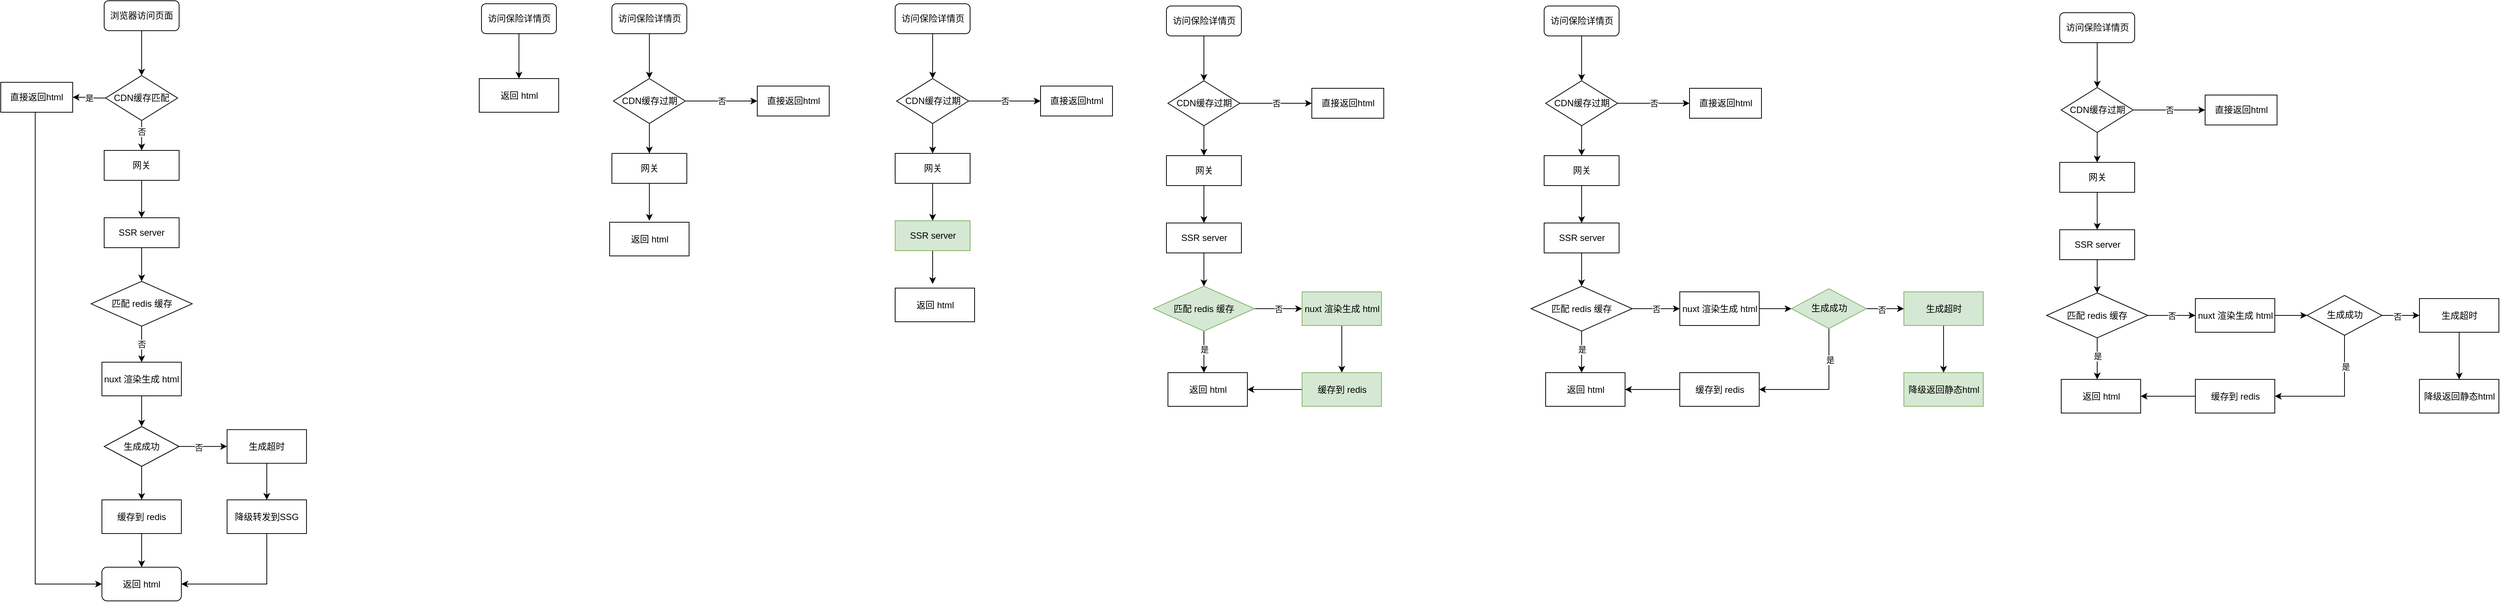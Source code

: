 <mxfile version="24.5.4" type="github">
  <diagram id="qEG29GzppgMQ6EskAuyx" name="Page-1">
    <mxGraphModel dx="1593" dy="873" grid="0" gridSize="10" guides="1" tooltips="1" connect="1" arrows="1" fold="1" page="1" pageScale="1" pageWidth="827" pageHeight="1169" math="0" shadow="0">
      <root>
        <mxCell id="0" />
        <mxCell id="1" parent="0" />
        <mxCell id="Ctoy03uefZ5JHMt1Kjl_-14" value="" style="edgeStyle=orthogonalEdgeStyle;rounded=0;orthogonalLoop=1;jettySize=auto;html=1;" parent="1" source="Ctoy03uefZ5JHMt1Kjl_-1" target="Ctoy03uefZ5JHMt1Kjl_-13" edge="1">
          <mxGeometry relative="1" as="geometry" />
        </mxCell>
        <mxCell id="Ctoy03uefZ5JHMt1Kjl_-1" value="浏览器访问页面" style="rounded=1;whiteSpace=wrap;html=1;" parent="1" vertex="1">
          <mxGeometry x="374" y="206" width="100" height="40" as="geometry" />
        </mxCell>
        <mxCell id="Ctoy03uefZ5JHMt1Kjl_-16" value="是" style="edgeStyle=orthogonalEdgeStyle;rounded=0;orthogonalLoop=1;jettySize=auto;html=1;" parent="1" source="Ctoy03uefZ5JHMt1Kjl_-13" target="Ctoy03uefZ5JHMt1Kjl_-15" edge="1">
          <mxGeometry relative="1" as="geometry" />
        </mxCell>
        <mxCell id="Ctoy03uefZ5JHMt1Kjl_-18" value="" style="edgeStyle=orthogonalEdgeStyle;rounded=0;orthogonalLoop=1;jettySize=auto;html=1;" parent="1" source="Ctoy03uefZ5JHMt1Kjl_-13" target="Ctoy03uefZ5JHMt1Kjl_-17" edge="1">
          <mxGeometry relative="1" as="geometry" />
        </mxCell>
        <mxCell id="LKz3n2t8UfdspSEWUIcE-3" value="否" style="edgeLabel;html=1;align=center;verticalAlign=middle;resizable=0;points=[];" vertex="1" connectable="0" parent="Ctoy03uefZ5JHMt1Kjl_-18">
          <mxGeometry x="-0.274" relative="1" as="geometry">
            <mxPoint as="offset" />
          </mxGeometry>
        </mxCell>
        <mxCell id="Ctoy03uefZ5JHMt1Kjl_-13" value="CDN缓存匹配" style="rhombus;whiteSpace=wrap;html=1;rounded=0;" parent="1" vertex="1">
          <mxGeometry x="376" y="306" width="96" height="60" as="geometry" />
        </mxCell>
        <mxCell id="LKz3n2t8UfdspSEWUIcE-4" style="edgeStyle=orthogonalEdgeStyle;rounded=0;orthogonalLoop=1;jettySize=auto;html=1;entryX=0;entryY=0.5;entryDx=0;entryDy=0;exitX=0.5;exitY=1;exitDx=0;exitDy=0;" edge="1" parent="1" source="Ctoy03uefZ5JHMt1Kjl_-15" target="Ctoy03uefZ5JHMt1Kjl_-40">
          <mxGeometry relative="1" as="geometry">
            <Array as="points">
              <mxPoint x="282" y="355" />
              <mxPoint x="282" y="985" />
            </Array>
          </mxGeometry>
        </mxCell>
        <mxCell id="Ctoy03uefZ5JHMt1Kjl_-15" value="直接返回html" style="whiteSpace=wrap;html=1;rounded=0;" parent="1" vertex="1">
          <mxGeometry x="236" y="315" width="96" height="40" as="geometry" />
        </mxCell>
        <mxCell id="Ctoy03uefZ5JHMt1Kjl_-22" value="" style="edgeStyle=orthogonalEdgeStyle;rounded=0;orthogonalLoop=1;jettySize=auto;html=1;" parent="1" source="Ctoy03uefZ5JHMt1Kjl_-17" target="Ctoy03uefZ5JHMt1Kjl_-21" edge="1">
          <mxGeometry relative="1" as="geometry" />
        </mxCell>
        <mxCell id="Ctoy03uefZ5JHMt1Kjl_-17" value="网关" style="whiteSpace=wrap;html=1;rounded=0;" parent="1" vertex="1">
          <mxGeometry x="374" y="406" width="100" height="40" as="geometry" />
        </mxCell>
        <mxCell id="Ctoy03uefZ5JHMt1Kjl_-24" value="" style="edgeStyle=orthogonalEdgeStyle;rounded=0;orthogonalLoop=1;jettySize=auto;html=1;" parent="1" source="Ctoy03uefZ5JHMt1Kjl_-21" target="Ctoy03uefZ5JHMt1Kjl_-23" edge="1">
          <mxGeometry relative="1" as="geometry" />
        </mxCell>
        <mxCell id="Ctoy03uefZ5JHMt1Kjl_-21" value="SSR server" style="whiteSpace=wrap;html=1;rounded=0;" parent="1" vertex="1">
          <mxGeometry x="374" y="496" width="100" height="40" as="geometry" />
        </mxCell>
        <mxCell id="Ctoy03uefZ5JHMt1Kjl_-26" value="否" style="edgeStyle=orthogonalEdgeStyle;rounded=0;orthogonalLoop=1;jettySize=auto;html=1;" parent="1" source="Ctoy03uefZ5JHMt1Kjl_-23" target="Ctoy03uefZ5JHMt1Kjl_-25" edge="1">
          <mxGeometry relative="1" as="geometry" />
        </mxCell>
        <mxCell id="Ctoy03uefZ5JHMt1Kjl_-23" value="匹配 redis 缓存" style="rhombus;whiteSpace=wrap;html=1;rounded=0;" parent="1" vertex="1">
          <mxGeometry x="356.5" y="581" width="135" height="60" as="geometry" />
        </mxCell>
        <mxCell id="Ctoy03uefZ5JHMt1Kjl_-36" value="" style="edgeStyle=orthogonalEdgeStyle;rounded=0;orthogonalLoop=1;jettySize=auto;html=1;" parent="1" source="Ctoy03uefZ5JHMt1Kjl_-25" target="Ctoy03uefZ5JHMt1Kjl_-35" edge="1">
          <mxGeometry relative="1" as="geometry" />
        </mxCell>
        <mxCell id="Ctoy03uefZ5JHMt1Kjl_-25" value="nuxt 渲染生成 html" style="whiteSpace=wrap;html=1;rounded=0;" parent="1" vertex="1">
          <mxGeometry x="371" y="689" width="106" height="45" as="geometry" />
        </mxCell>
        <mxCell id="Ctoy03uefZ5JHMt1Kjl_-45" value="" style="edgeStyle=orthogonalEdgeStyle;rounded=0;orthogonalLoop=1;jettySize=auto;html=1;" parent="1" source="Ctoy03uefZ5JHMt1Kjl_-35" target="Ctoy03uefZ5JHMt1Kjl_-44" edge="1">
          <mxGeometry relative="1" as="geometry" />
        </mxCell>
        <mxCell id="Ctoy03uefZ5JHMt1Kjl_-46" value="否" style="edgeLabel;html=1;align=center;verticalAlign=middle;resizable=0;points=[];" parent="Ctoy03uefZ5JHMt1Kjl_-45" vertex="1" connectable="0">
          <mxGeometry x="-0.212" y="-1" relative="1" as="geometry">
            <mxPoint as="offset" />
          </mxGeometry>
        </mxCell>
        <mxCell id="LKz3n2t8UfdspSEWUIcE-2" value="" style="edgeStyle=orthogonalEdgeStyle;rounded=0;orthogonalLoop=1;jettySize=auto;html=1;" edge="1" parent="1" source="Ctoy03uefZ5JHMt1Kjl_-35" target="Ctoy03uefZ5JHMt1Kjl_-39">
          <mxGeometry relative="1" as="geometry" />
        </mxCell>
        <mxCell id="Ctoy03uefZ5JHMt1Kjl_-35" value="生成成功" style="rhombus;whiteSpace=wrap;html=1;rounded=0;" parent="1" vertex="1">
          <mxGeometry x="374" y="775" width="100" height="53.25" as="geometry" />
        </mxCell>
        <mxCell id="Ctoy03uefZ5JHMt1Kjl_-41" value="" style="edgeStyle=orthogonalEdgeStyle;rounded=0;orthogonalLoop=1;jettySize=auto;html=1;" parent="1" source="Ctoy03uefZ5JHMt1Kjl_-39" target="Ctoy03uefZ5JHMt1Kjl_-40" edge="1">
          <mxGeometry relative="1" as="geometry" />
        </mxCell>
        <mxCell id="Ctoy03uefZ5JHMt1Kjl_-39" value="缓存到 redis" style="whiteSpace=wrap;html=1;rounded=0;" parent="1" vertex="1">
          <mxGeometry x="371" y="873" width="106" height="45" as="geometry" />
        </mxCell>
        <mxCell id="Ctoy03uefZ5JHMt1Kjl_-40" value="返回 html" style="whiteSpace=wrap;html=1;rounded=1;" parent="1" vertex="1">
          <mxGeometry x="371" y="963" width="106" height="45" as="geometry" />
        </mxCell>
        <mxCell id="Ctoy03uefZ5JHMt1Kjl_-48" value="" style="edgeStyle=orthogonalEdgeStyle;rounded=0;orthogonalLoop=1;jettySize=auto;html=1;" parent="1" source="Ctoy03uefZ5JHMt1Kjl_-44" target="Ctoy03uefZ5JHMt1Kjl_-47" edge="1">
          <mxGeometry relative="1" as="geometry" />
        </mxCell>
        <mxCell id="Ctoy03uefZ5JHMt1Kjl_-44" value="生成超时" style="whiteSpace=wrap;html=1;rounded=0;" parent="1" vertex="1">
          <mxGeometry x="538" y="779.13" width="106" height="45" as="geometry" />
        </mxCell>
        <mxCell id="LKz3n2t8UfdspSEWUIcE-5" style="edgeStyle=orthogonalEdgeStyle;rounded=0;orthogonalLoop=1;jettySize=auto;html=1;entryX=1;entryY=0.5;entryDx=0;entryDy=0;" edge="1" parent="1" source="Ctoy03uefZ5JHMt1Kjl_-47" target="Ctoy03uefZ5JHMt1Kjl_-40">
          <mxGeometry relative="1" as="geometry">
            <Array as="points">
              <mxPoint x="591" y="985" />
            </Array>
          </mxGeometry>
        </mxCell>
        <mxCell id="Ctoy03uefZ5JHMt1Kjl_-47" value="降级转发到SSG" style="whiteSpace=wrap;html=1;rounded=0;" parent="1" vertex="1">
          <mxGeometry x="538" y="873" width="106" height="45" as="geometry" />
        </mxCell>
        <mxCell id="Ctoy03uefZ5JHMt1Kjl_-49" value="" style="edgeStyle=orthogonalEdgeStyle;rounded=0;orthogonalLoop=1;jettySize=auto;html=1;" parent="1" source="Ctoy03uefZ5JHMt1Kjl_-50" edge="1">
          <mxGeometry relative="1" as="geometry">
            <mxPoint x="927.5" y="310" as="targetPoint" />
          </mxGeometry>
        </mxCell>
        <mxCell id="Ctoy03uefZ5JHMt1Kjl_-50" value="访问保险详情页" style="rounded=1;whiteSpace=wrap;html=1;" parent="1" vertex="1">
          <mxGeometry x="877.5" y="210" width="100" height="40" as="geometry" />
        </mxCell>
        <mxCell id="Ctoy03uefZ5JHMt1Kjl_-72" value="返回 html" style="whiteSpace=wrap;html=1;rounded=0;" parent="1" vertex="1">
          <mxGeometry x="874.5" y="310" width="106" height="45" as="geometry" />
        </mxCell>
        <mxCell id="Ctoy03uefZ5JHMt1Kjl_-103" value="" style="edgeStyle=orthogonalEdgeStyle;rounded=0;orthogonalLoop=1;jettySize=auto;html=1;" parent="1" source="Ctoy03uefZ5JHMt1Kjl_-104" target="Ctoy03uefZ5JHMt1Kjl_-107" edge="1">
          <mxGeometry relative="1" as="geometry" />
        </mxCell>
        <mxCell id="Ctoy03uefZ5JHMt1Kjl_-104" value="访问保险详情页" style="rounded=1;whiteSpace=wrap;html=1;" parent="1" vertex="1">
          <mxGeometry x="1051.5" y="210" width="100" height="40" as="geometry" />
        </mxCell>
        <mxCell id="Ctoy03uefZ5JHMt1Kjl_-105" value="否" style="edgeStyle=orthogonalEdgeStyle;rounded=0;orthogonalLoop=1;jettySize=auto;html=1;" parent="1" source="Ctoy03uefZ5JHMt1Kjl_-107" target="Ctoy03uefZ5JHMt1Kjl_-108" edge="1">
          <mxGeometry relative="1" as="geometry" />
        </mxCell>
        <mxCell id="Ctoy03uefZ5JHMt1Kjl_-106" value="" style="edgeStyle=orthogonalEdgeStyle;rounded=0;orthogonalLoop=1;jettySize=auto;html=1;" parent="1" source="Ctoy03uefZ5JHMt1Kjl_-107" target="Ctoy03uefZ5JHMt1Kjl_-110" edge="1">
          <mxGeometry relative="1" as="geometry" />
        </mxCell>
        <mxCell id="Ctoy03uefZ5JHMt1Kjl_-107" value="CDN缓存过期" style="rhombus;whiteSpace=wrap;html=1;rounded=0;" parent="1" vertex="1">
          <mxGeometry x="1053.5" y="310" width="96" height="60" as="geometry" />
        </mxCell>
        <mxCell id="Ctoy03uefZ5JHMt1Kjl_-108" value="直接返回html" style="whiteSpace=wrap;html=1;rounded=0;" parent="1" vertex="1">
          <mxGeometry x="1245.5" y="320" width="96" height="40" as="geometry" />
        </mxCell>
        <mxCell id="Ctoy03uefZ5JHMt1Kjl_-109" value="" style="edgeStyle=orthogonalEdgeStyle;rounded=0;orthogonalLoop=1;jettySize=auto;html=1;" parent="1" source="Ctoy03uefZ5JHMt1Kjl_-110" edge="1">
          <mxGeometry relative="1" as="geometry">
            <mxPoint x="1101.5" y="500" as="targetPoint" />
          </mxGeometry>
        </mxCell>
        <mxCell id="Ctoy03uefZ5JHMt1Kjl_-110" value="网关" style="whiteSpace=wrap;html=1;rounded=0;" parent="1" vertex="1">
          <mxGeometry x="1051.5" y="410" width="100" height="40" as="geometry" />
        </mxCell>
        <mxCell id="Ctoy03uefZ5JHMt1Kjl_-126" value="返回 html" style="whiteSpace=wrap;html=1;rounded=0;" parent="1" vertex="1">
          <mxGeometry x="1048.5" y="502" width="106" height="45" as="geometry" />
        </mxCell>
        <mxCell id="Ctoy03uefZ5JHMt1Kjl_-130" value="" style="edgeStyle=orthogonalEdgeStyle;rounded=0;orthogonalLoop=1;jettySize=auto;html=1;" parent="1" source="Ctoy03uefZ5JHMt1Kjl_-131" target="Ctoy03uefZ5JHMt1Kjl_-134" edge="1">
          <mxGeometry relative="1" as="geometry" />
        </mxCell>
        <mxCell id="Ctoy03uefZ5JHMt1Kjl_-131" value="访问保险详情页" style="rounded=1;whiteSpace=wrap;html=1;" parent="1" vertex="1">
          <mxGeometry x="1429.5" y="210" width="100" height="40" as="geometry" />
        </mxCell>
        <mxCell id="Ctoy03uefZ5JHMt1Kjl_-132" value="否" style="edgeStyle=orthogonalEdgeStyle;rounded=0;orthogonalLoop=1;jettySize=auto;html=1;" parent="1" source="Ctoy03uefZ5JHMt1Kjl_-134" target="Ctoy03uefZ5JHMt1Kjl_-135" edge="1">
          <mxGeometry relative="1" as="geometry" />
        </mxCell>
        <mxCell id="Ctoy03uefZ5JHMt1Kjl_-133" value="" style="edgeStyle=orthogonalEdgeStyle;rounded=0;orthogonalLoop=1;jettySize=auto;html=1;" parent="1" source="Ctoy03uefZ5JHMt1Kjl_-134" target="Ctoy03uefZ5JHMt1Kjl_-137" edge="1">
          <mxGeometry relative="1" as="geometry" />
        </mxCell>
        <mxCell id="Ctoy03uefZ5JHMt1Kjl_-134" value="CDN缓存过期" style="rhombus;whiteSpace=wrap;html=1;rounded=0;" parent="1" vertex="1">
          <mxGeometry x="1431.5" y="310" width="96" height="60" as="geometry" />
        </mxCell>
        <mxCell id="Ctoy03uefZ5JHMt1Kjl_-135" value="直接返回html" style="whiteSpace=wrap;html=1;rounded=0;" parent="1" vertex="1">
          <mxGeometry x="1623.5" y="320" width="96" height="40" as="geometry" />
        </mxCell>
        <mxCell id="Ctoy03uefZ5JHMt1Kjl_-136" value="" style="edgeStyle=orthogonalEdgeStyle;rounded=0;orthogonalLoop=1;jettySize=auto;html=1;" parent="1" source="Ctoy03uefZ5JHMt1Kjl_-137" target="Ctoy03uefZ5JHMt1Kjl_-139" edge="1">
          <mxGeometry relative="1" as="geometry" />
        </mxCell>
        <mxCell id="Ctoy03uefZ5JHMt1Kjl_-137" value="网关" style="whiteSpace=wrap;html=1;rounded=0;" parent="1" vertex="1">
          <mxGeometry x="1429.5" y="410" width="100" height="40" as="geometry" />
        </mxCell>
        <mxCell id="Ctoy03uefZ5JHMt1Kjl_-138" value="" style="edgeStyle=orthogonalEdgeStyle;rounded=0;orthogonalLoop=1;jettySize=auto;html=1;" parent="1" source="Ctoy03uefZ5JHMt1Kjl_-139" edge="1">
          <mxGeometry relative="1" as="geometry">
            <mxPoint x="1479.5" y="584.5" as="targetPoint" />
          </mxGeometry>
        </mxCell>
        <mxCell id="Ctoy03uefZ5JHMt1Kjl_-139" value="SSR server" style="whiteSpace=wrap;html=1;rounded=0;fillColor=#d5e8d4;strokeColor=#82b366;" parent="1" vertex="1">
          <mxGeometry x="1429.5" y="500" width="100" height="40" as="geometry" />
        </mxCell>
        <mxCell id="Ctoy03uefZ5JHMt1Kjl_-153" value="返回 html" style="whiteSpace=wrap;html=1;rounded=0;" parent="1" vertex="1">
          <mxGeometry x="1429.5" y="590" width="106" height="45" as="geometry" />
        </mxCell>
        <mxCell id="Ctoy03uefZ5JHMt1Kjl_-157" value="" style="edgeStyle=orthogonalEdgeStyle;rounded=0;orthogonalLoop=1;jettySize=auto;html=1;" parent="1" source="Ctoy03uefZ5JHMt1Kjl_-158" target="Ctoy03uefZ5JHMt1Kjl_-161" edge="1">
          <mxGeometry relative="1" as="geometry" />
        </mxCell>
        <mxCell id="Ctoy03uefZ5JHMt1Kjl_-158" value="访问保险详情页" style="rounded=1;whiteSpace=wrap;html=1;" parent="1" vertex="1">
          <mxGeometry x="1791.5" y="213" width="100" height="40" as="geometry" />
        </mxCell>
        <mxCell id="Ctoy03uefZ5JHMt1Kjl_-159" value="否" style="edgeStyle=orthogonalEdgeStyle;rounded=0;orthogonalLoop=1;jettySize=auto;html=1;" parent="1" source="Ctoy03uefZ5JHMt1Kjl_-161" target="Ctoy03uefZ5JHMt1Kjl_-162" edge="1">
          <mxGeometry relative="1" as="geometry" />
        </mxCell>
        <mxCell id="Ctoy03uefZ5JHMt1Kjl_-160" value="" style="edgeStyle=orthogonalEdgeStyle;rounded=0;orthogonalLoop=1;jettySize=auto;html=1;" parent="1" source="Ctoy03uefZ5JHMt1Kjl_-161" target="Ctoy03uefZ5JHMt1Kjl_-164" edge="1">
          <mxGeometry relative="1" as="geometry" />
        </mxCell>
        <mxCell id="Ctoy03uefZ5JHMt1Kjl_-161" value="CDN缓存过期" style="rhombus;whiteSpace=wrap;html=1;rounded=0;" parent="1" vertex="1">
          <mxGeometry x="1793.5" y="313" width="96" height="60" as="geometry" />
        </mxCell>
        <mxCell id="Ctoy03uefZ5JHMt1Kjl_-162" value="直接返回html" style="whiteSpace=wrap;html=1;rounded=0;" parent="1" vertex="1">
          <mxGeometry x="1985.5" y="323" width="96" height="40" as="geometry" />
        </mxCell>
        <mxCell id="Ctoy03uefZ5JHMt1Kjl_-163" value="" style="edgeStyle=orthogonalEdgeStyle;rounded=0;orthogonalLoop=1;jettySize=auto;html=1;" parent="1" source="Ctoy03uefZ5JHMt1Kjl_-164" target="Ctoy03uefZ5JHMt1Kjl_-166" edge="1">
          <mxGeometry relative="1" as="geometry" />
        </mxCell>
        <mxCell id="Ctoy03uefZ5JHMt1Kjl_-164" value="网关" style="whiteSpace=wrap;html=1;rounded=0;" parent="1" vertex="1">
          <mxGeometry x="1791.5" y="413" width="100" height="40" as="geometry" />
        </mxCell>
        <mxCell id="Ctoy03uefZ5JHMt1Kjl_-165" value="" style="edgeStyle=orthogonalEdgeStyle;rounded=0;orthogonalLoop=1;jettySize=auto;html=1;" parent="1" source="Ctoy03uefZ5JHMt1Kjl_-166" target="Ctoy03uefZ5JHMt1Kjl_-170" edge="1">
          <mxGeometry relative="1" as="geometry" />
        </mxCell>
        <mxCell id="Ctoy03uefZ5JHMt1Kjl_-166" value="SSR server" style="whiteSpace=wrap;html=1;rounded=0;" parent="1" vertex="1">
          <mxGeometry x="1791.5" y="503" width="100" height="40" as="geometry" />
        </mxCell>
        <mxCell id="Ctoy03uefZ5JHMt1Kjl_-167" value="否" style="edgeStyle=orthogonalEdgeStyle;rounded=0;orthogonalLoop=1;jettySize=auto;html=1;" parent="1" source="Ctoy03uefZ5JHMt1Kjl_-170" target="Ctoy03uefZ5JHMt1Kjl_-172" edge="1">
          <mxGeometry relative="1" as="geometry" />
        </mxCell>
        <mxCell id="Ctoy03uefZ5JHMt1Kjl_-168" value="" style="edgeStyle=orthogonalEdgeStyle;rounded=0;orthogonalLoop=1;jettySize=auto;html=1;" parent="1" source="Ctoy03uefZ5JHMt1Kjl_-170" edge="1">
          <mxGeometry relative="1" as="geometry">
            <mxPoint x="1841.5" y="703" as="targetPoint" />
          </mxGeometry>
        </mxCell>
        <mxCell id="Ctoy03uefZ5JHMt1Kjl_-169" value="是" style="edgeLabel;html=1;align=center;verticalAlign=middle;resizable=0;points=[];" parent="Ctoy03uefZ5JHMt1Kjl_-168" vertex="1" connectable="0">
          <mxGeometry x="-0.153" relative="1" as="geometry">
            <mxPoint y="1" as="offset" />
          </mxGeometry>
        </mxCell>
        <mxCell id="Ctoy03uefZ5JHMt1Kjl_-170" value="匹配 redis 缓存" style="rhombus;whiteSpace=wrap;html=1;rounded=0;fillColor=#d5e8d4;strokeColor=#82b366;" parent="1" vertex="1">
          <mxGeometry x="1774" y="587.5" width="135" height="60" as="geometry" />
        </mxCell>
        <mxCell id="Ctoy03uefZ5JHMt1Kjl_-211" value="" style="edgeStyle=orthogonalEdgeStyle;rounded=0;orthogonalLoop=1;jettySize=auto;html=1;" parent="1" source="Ctoy03uefZ5JHMt1Kjl_-172" target="Ctoy03uefZ5JHMt1Kjl_-179" edge="1">
          <mxGeometry relative="1" as="geometry" />
        </mxCell>
        <mxCell id="Ctoy03uefZ5JHMt1Kjl_-172" value="nuxt 渲染生成 html" style="whiteSpace=wrap;html=1;rounded=0;fillColor=#d5e8d4;strokeColor=#82b366;" parent="1" vertex="1">
          <mxGeometry x="1972.5" y="595" width="106" height="45" as="geometry" />
        </mxCell>
        <mxCell id="Ctoy03uefZ5JHMt1Kjl_-178" value="" style="edgeStyle=orthogonalEdgeStyle;rounded=0;orthogonalLoop=1;jettySize=auto;html=1;" parent="1" source="Ctoy03uefZ5JHMt1Kjl_-179" target="Ctoy03uefZ5JHMt1Kjl_-180" edge="1">
          <mxGeometry relative="1" as="geometry" />
        </mxCell>
        <mxCell id="Ctoy03uefZ5JHMt1Kjl_-179" value="缓存到 redis" style="whiteSpace=wrap;html=1;rounded=0;fillColor=#d5e8d4;strokeColor=#82b366;" parent="1" vertex="1">
          <mxGeometry x="1972.5" y="703" width="106" height="45" as="geometry" />
        </mxCell>
        <mxCell id="Ctoy03uefZ5JHMt1Kjl_-180" value="返回 html" style="whiteSpace=wrap;html=1;rounded=0;" parent="1" vertex="1">
          <mxGeometry x="1793.5" y="703" width="106" height="45" as="geometry" />
        </mxCell>
        <mxCell id="Ctoy03uefZ5JHMt1Kjl_-184" value="" style="edgeStyle=orthogonalEdgeStyle;rounded=0;orthogonalLoop=1;jettySize=auto;html=1;" parent="1" source="Ctoy03uefZ5JHMt1Kjl_-185" target="Ctoy03uefZ5JHMt1Kjl_-188" edge="1">
          <mxGeometry relative="1" as="geometry" />
        </mxCell>
        <mxCell id="Ctoy03uefZ5JHMt1Kjl_-185" value="访问保险详情页" style="rounded=1;whiteSpace=wrap;html=1;" parent="1" vertex="1">
          <mxGeometry x="2295.5" y="213" width="100" height="40" as="geometry" />
        </mxCell>
        <mxCell id="Ctoy03uefZ5JHMt1Kjl_-186" value="否" style="edgeStyle=orthogonalEdgeStyle;rounded=0;orthogonalLoop=1;jettySize=auto;html=1;" parent="1" source="Ctoy03uefZ5JHMt1Kjl_-188" target="Ctoy03uefZ5JHMt1Kjl_-189" edge="1">
          <mxGeometry relative="1" as="geometry" />
        </mxCell>
        <mxCell id="Ctoy03uefZ5JHMt1Kjl_-187" value="" style="edgeStyle=orthogonalEdgeStyle;rounded=0;orthogonalLoop=1;jettySize=auto;html=1;" parent="1" source="Ctoy03uefZ5JHMt1Kjl_-188" target="Ctoy03uefZ5JHMt1Kjl_-191" edge="1">
          <mxGeometry relative="1" as="geometry" />
        </mxCell>
        <mxCell id="Ctoy03uefZ5JHMt1Kjl_-188" value="CDN缓存过期" style="rhombus;whiteSpace=wrap;html=1;rounded=0;" parent="1" vertex="1">
          <mxGeometry x="2297.5" y="313" width="96" height="60" as="geometry" />
        </mxCell>
        <mxCell id="Ctoy03uefZ5JHMt1Kjl_-189" value="直接返回html" style="whiteSpace=wrap;html=1;rounded=0;" parent="1" vertex="1">
          <mxGeometry x="2489.5" y="323" width="96" height="40" as="geometry" />
        </mxCell>
        <mxCell id="Ctoy03uefZ5JHMt1Kjl_-190" value="" style="edgeStyle=orthogonalEdgeStyle;rounded=0;orthogonalLoop=1;jettySize=auto;html=1;" parent="1" source="Ctoy03uefZ5JHMt1Kjl_-191" target="Ctoy03uefZ5JHMt1Kjl_-193" edge="1">
          <mxGeometry relative="1" as="geometry" />
        </mxCell>
        <mxCell id="Ctoy03uefZ5JHMt1Kjl_-191" value="网关" style="whiteSpace=wrap;html=1;rounded=0;" parent="1" vertex="1">
          <mxGeometry x="2295.5" y="413" width="100" height="40" as="geometry" />
        </mxCell>
        <mxCell id="Ctoy03uefZ5JHMt1Kjl_-192" value="" style="edgeStyle=orthogonalEdgeStyle;rounded=0;orthogonalLoop=1;jettySize=auto;html=1;" parent="1" source="Ctoy03uefZ5JHMt1Kjl_-193" target="Ctoy03uefZ5JHMt1Kjl_-197" edge="1">
          <mxGeometry relative="1" as="geometry" />
        </mxCell>
        <mxCell id="Ctoy03uefZ5JHMt1Kjl_-193" value="SSR server" style="whiteSpace=wrap;html=1;rounded=0;" parent="1" vertex="1">
          <mxGeometry x="2295.5" y="503" width="100" height="40" as="geometry" />
        </mxCell>
        <mxCell id="Ctoy03uefZ5JHMt1Kjl_-194" value="否" style="edgeStyle=orthogonalEdgeStyle;rounded=0;orthogonalLoop=1;jettySize=auto;html=1;" parent="1" source="Ctoy03uefZ5JHMt1Kjl_-197" target="Ctoy03uefZ5JHMt1Kjl_-199" edge="1">
          <mxGeometry relative="1" as="geometry" />
        </mxCell>
        <mxCell id="Ctoy03uefZ5JHMt1Kjl_-195" value="" style="edgeStyle=orthogonalEdgeStyle;rounded=0;orthogonalLoop=1;jettySize=auto;html=1;" parent="1" source="Ctoy03uefZ5JHMt1Kjl_-197" edge="1">
          <mxGeometry relative="1" as="geometry">
            <mxPoint x="2345.5" y="703" as="targetPoint" />
          </mxGeometry>
        </mxCell>
        <mxCell id="Ctoy03uefZ5JHMt1Kjl_-196" value="是" style="edgeLabel;html=1;align=center;verticalAlign=middle;resizable=0;points=[];" parent="Ctoy03uefZ5JHMt1Kjl_-195" vertex="1" connectable="0">
          <mxGeometry x="-0.153" relative="1" as="geometry">
            <mxPoint y="1" as="offset" />
          </mxGeometry>
        </mxCell>
        <mxCell id="Ctoy03uefZ5JHMt1Kjl_-197" value="匹配 redis 缓存" style="rhombus;whiteSpace=wrap;html=1;rounded=0;" parent="1" vertex="1">
          <mxGeometry x="2278" y="587.5" width="135" height="60" as="geometry" />
        </mxCell>
        <mxCell id="Ctoy03uefZ5JHMt1Kjl_-198" value="" style="edgeStyle=orthogonalEdgeStyle;rounded=0;orthogonalLoop=1;jettySize=auto;html=1;" parent="1" source="Ctoy03uefZ5JHMt1Kjl_-199" target="Ctoy03uefZ5JHMt1Kjl_-204" edge="1">
          <mxGeometry relative="1" as="geometry" />
        </mxCell>
        <mxCell id="Ctoy03uefZ5JHMt1Kjl_-199" value="nuxt 渲染生成 html" style="whiteSpace=wrap;html=1;rounded=0;" parent="1" vertex="1">
          <mxGeometry x="2476.5" y="595" width="106" height="45" as="geometry" />
        </mxCell>
        <mxCell id="Ctoy03uefZ5JHMt1Kjl_-200" style="edgeStyle=orthogonalEdgeStyle;rounded=0;orthogonalLoop=1;jettySize=auto;html=1;entryX=1;entryY=0.5;entryDx=0;entryDy=0;" parent="1" source="Ctoy03uefZ5JHMt1Kjl_-204" target="Ctoy03uefZ5JHMt1Kjl_-206" edge="1">
          <mxGeometry relative="1" as="geometry">
            <Array as="points">
              <mxPoint x="2675.5" y="726" />
            </Array>
          </mxGeometry>
        </mxCell>
        <mxCell id="Ctoy03uefZ5JHMt1Kjl_-201" value="是" style="edgeLabel;html=1;align=center;verticalAlign=middle;resizable=0;points=[];" parent="Ctoy03uefZ5JHMt1Kjl_-200" vertex="1" connectable="0">
          <mxGeometry x="-0.52" y="1" relative="1" as="geometry">
            <mxPoint as="offset" />
          </mxGeometry>
        </mxCell>
        <mxCell id="Ctoy03uefZ5JHMt1Kjl_-202" value="" style="edgeStyle=orthogonalEdgeStyle;rounded=0;orthogonalLoop=1;jettySize=auto;html=1;" parent="1" source="Ctoy03uefZ5JHMt1Kjl_-204" target="Ctoy03uefZ5JHMt1Kjl_-209" edge="1">
          <mxGeometry relative="1" as="geometry" />
        </mxCell>
        <mxCell id="Ctoy03uefZ5JHMt1Kjl_-203" value="否" style="edgeLabel;html=1;align=center;verticalAlign=middle;resizable=0;points=[];" parent="Ctoy03uefZ5JHMt1Kjl_-202" vertex="1" connectable="0">
          <mxGeometry x="-0.212" y="-1" relative="1" as="geometry">
            <mxPoint as="offset" />
          </mxGeometry>
        </mxCell>
        <mxCell id="Ctoy03uefZ5JHMt1Kjl_-204" value="生成成功" style="rhombus;whiteSpace=wrap;html=1;rounded=0;fillColor=#d5e8d4;strokeColor=#82b366;" parent="1" vertex="1">
          <mxGeometry x="2625.5" y="590.87" width="100" height="53.25" as="geometry" />
        </mxCell>
        <mxCell id="Ctoy03uefZ5JHMt1Kjl_-205" value="" style="edgeStyle=orthogonalEdgeStyle;rounded=0;orthogonalLoop=1;jettySize=auto;html=1;" parent="1" source="Ctoy03uefZ5JHMt1Kjl_-206" target="Ctoy03uefZ5JHMt1Kjl_-207" edge="1">
          <mxGeometry relative="1" as="geometry" />
        </mxCell>
        <mxCell id="Ctoy03uefZ5JHMt1Kjl_-206" value="缓存到 redis" style="whiteSpace=wrap;html=1;rounded=0;" parent="1" vertex="1">
          <mxGeometry x="2476.5" y="703" width="106" height="45" as="geometry" />
        </mxCell>
        <mxCell id="Ctoy03uefZ5JHMt1Kjl_-207" value="返回 html" style="whiteSpace=wrap;html=1;rounded=0;" parent="1" vertex="1">
          <mxGeometry x="2297.5" y="703" width="106" height="45" as="geometry" />
        </mxCell>
        <mxCell id="Ctoy03uefZ5JHMt1Kjl_-208" value="" style="edgeStyle=orthogonalEdgeStyle;rounded=0;orthogonalLoop=1;jettySize=auto;html=1;" parent="1" source="Ctoy03uefZ5JHMt1Kjl_-209" target="Ctoy03uefZ5JHMt1Kjl_-210" edge="1">
          <mxGeometry relative="1" as="geometry" />
        </mxCell>
        <mxCell id="Ctoy03uefZ5JHMt1Kjl_-209" value="生成超时" style="whiteSpace=wrap;html=1;rounded=0;fillColor=#d5e8d4;strokeColor=#82b366;" parent="1" vertex="1">
          <mxGeometry x="2775.5" y="595" width="106" height="45" as="geometry" />
        </mxCell>
        <mxCell id="Ctoy03uefZ5JHMt1Kjl_-210" value="降级返回静态html" style="whiteSpace=wrap;html=1;rounded=0;fillColor=#d5e8d4;strokeColor=#82b366;" parent="1" vertex="1">
          <mxGeometry x="2775.5" y="703" width="106" height="45" as="geometry" />
        </mxCell>
        <mxCell id="Ctoy03uefZ5JHMt1Kjl_-212" value="" style="edgeStyle=orthogonalEdgeStyle;rounded=0;orthogonalLoop=1;jettySize=auto;html=1;" parent="1" source="Ctoy03uefZ5JHMt1Kjl_-213" target="Ctoy03uefZ5JHMt1Kjl_-216" edge="1">
          <mxGeometry relative="1" as="geometry" />
        </mxCell>
        <mxCell id="Ctoy03uefZ5JHMt1Kjl_-213" value="访问保险详情页" style="rounded=1;whiteSpace=wrap;html=1;" parent="1" vertex="1">
          <mxGeometry x="2983.5" y="222" width="100" height="40" as="geometry" />
        </mxCell>
        <mxCell id="Ctoy03uefZ5JHMt1Kjl_-214" value="否" style="edgeStyle=orthogonalEdgeStyle;rounded=0;orthogonalLoop=1;jettySize=auto;html=1;" parent="1" source="Ctoy03uefZ5JHMt1Kjl_-216" target="Ctoy03uefZ5JHMt1Kjl_-217" edge="1">
          <mxGeometry relative="1" as="geometry" />
        </mxCell>
        <mxCell id="Ctoy03uefZ5JHMt1Kjl_-215" value="" style="edgeStyle=orthogonalEdgeStyle;rounded=0;orthogonalLoop=1;jettySize=auto;html=1;" parent="1" source="Ctoy03uefZ5JHMt1Kjl_-216" target="Ctoy03uefZ5JHMt1Kjl_-219" edge="1">
          <mxGeometry relative="1" as="geometry" />
        </mxCell>
        <mxCell id="Ctoy03uefZ5JHMt1Kjl_-216" value="CDN缓存过期" style="rhombus;whiteSpace=wrap;html=1;rounded=0;" parent="1" vertex="1">
          <mxGeometry x="2985.5" y="322" width="96" height="60" as="geometry" />
        </mxCell>
        <mxCell id="Ctoy03uefZ5JHMt1Kjl_-217" value="直接返回html" style="whiteSpace=wrap;html=1;rounded=0;" parent="1" vertex="1">
          <mxGeometry x="3177.5" y="332" width="96" height="40" as="geometry" />
        </mxCell>
        <mxCell id="Ctoy03uefZ5JHMt1Kjl_-218" value="" style="edgeStyle=orthogonalEdgeStyle;rounded=0;orthogonalLoop=1;jettySize=auto;html=1;" parent="1" source="Ctoy03uefZ5JHMt1Kjl_-219" target="Ctoy03uefZ5JHMt1Kjl_-221" edge="1">
          <mxGeometry relative="1" as="geometry" />
        </mxCell>
        <mxCell id="Ctoy03uefZ5JHMt1Kjl_-219" value="网关" style="whiteSpace=wrap;html=1;rounded=0;" parent="1" vertex="1">
          <mxGeometry x="2983.5" y="422" width="100" height="40" as="geometry" />
        </mxCell>
        <mxCell id="Ctoy03uefZ5JHMt1Kjl_-220" value="" style="edgeStyle=orthogonalEdgeStyle;rounded=0;orthogonalLoop=1;jettySize=auto;html=1;" parent="1" source="Ctoy03uefZ5JHMt1Kjl_-221" target="Ctoy03uefZ5JHMt1Kjl_-225" edge="1">
          <mxGeometry relative="1" as="geometry" />
        </mxCell>
        <mxCell id="Ctoy03uefZ5JHMt1Kjl_-221" value="SSR server" style="whiteSpace=wrap;html=1;rounded=0;" parent="1" vertex="1">
          <mxGeometry x="2983.5" y="512" width="100" height="40" as="geometry" />
        </mxCell>
        <mxCell id="Ctoy03uefZ5JHMt1Kjl_-222" value="否" style="edgeStyle=orthogonalEdgeStyle;rounded=0;orthogonalLoop=1;jettySize=auto;html=1;" parent="1" source="Ctoy03uefZ5JHMt1Kjl_-225" target="Ctoy03uefZ5JHMt1Kjl_-227" edge="1">
          <mxGeometry relative="1" as="geometry" />
        </mxCell>
        <mxCell id="Ctoy03uefZ5JHMt1Kjl_-223" value="" style="edgeStyle=orthogonalEdgeStyle;rounded=0;orthogonalLoop=1;jettySize=auto;html=1;" parent="1" source="Ctoy03uefZ5JHMt1Kjl_-225" edge="1">
          <mxGeometry relative="1" as="geometry">
            <mxPoint x="3033.5" y="712.0" as="targetPoint" />
          </mxGeometry>
        </mxCell>
        <mxCell id="Ctoy03uefZ5JHMt1Kjl_-224" value="是" style="edgeLabel;html=1;align=center;verticalAlign=middle;resizable=0;points=[];" parent="Ctoy03uefZ5JHMt1Kjl_-223" vertex="1" connectable="0">
          <mxGeometry x="-0.153" relative="1" as="geometry">
            <mxPoint y="1" as="offset" />
          </mxGeometry>
        </mxCell>
        <mxCell id="Ctoy03uefZ5JHMt1Kjl_-225" value="匹配 redis 缓存" style="rhombus;whiteSpace=wrap;html=1;rounded=0;" parent="1" vertex="1">
          <mxGeometry x="2966" y="596.5" width="135" height="60" as="geometry" />
        </mxCell>
        <mxCell id="Ctoy03uefZ5JHMt1Kjl_-226" value="" style="edgeStyle=orthogonalEdgeStyle;rounded=0;orthogonalLoop=1;jettySize=auto;html=1;" parent="1" source="Ctoy03uefZ5JHMt1Kjl_-227" target="Ctoy03uefZ5JHMt1Kjl_-232" edge="1">
          <mxGeometry relative="1" as="geometry" />
        </mxCell>
        <mxCell id="Ctoy03uefZ5JHMt1Kjl_-227" value="nuxt 渲染生成 html" style="whiteSpace=wrap;html=1;rounded=0;" parent="1" vertex="1">
          <mxGeometry x="3164.5" y="604" width="106" height="45" as="geometry" />
        </mxCell>
        <mxCell id="Ctoy03uefZ5JHMt1Kjl_-228" style="edgeStyle=orthogonalEdgeStyle;rounded=0;orthogonalLoop=1;jettySize=auto;html=1;entryX=1;entryY=0.5;entryDx=0;entryDy=0;" parent="1" source="Ctoy03uefZ5JHMt1Kjl_-232" target="Ctoy03uefZ5JHMt1Kjl_-234" edge="1">
          <mxGeometry relative="1" as="geometry">
            <Array as="points">
              <mxPoint x="3363.5" y="735" />
            </Array>
          </mxGeometry>
        </mxCell>
        <mxCell id="Ctoy03uefZ5JHMt1Kjl_-229" value="是" style="edgeLabel;html=1;align=center;verticalAlign=middle;resizable=0;points=[];" parent="Ctoy03uefZ5JHMt1Kjl_-228" vertex="1" connectable="0">
          <mxGeometry x="-0.52" y="1" relative="1" as="geometry">
            <mxPoint as="offset" />
          </mxGeometry>
        </mxCell>
        <mxCell id="Ctoy03uefZ5JHMt1Kjl_-230" value="" style="edgeStyle=orthogonalEdgeStyle;rounded=0;orthogonalLoop=1;jettySize=auto;html=1;" parent="1" source="Ctoy03uefZ5JHMt1Kjl_-232" target="Ctoy03uefZ5JHMt1Kjl_-237" edge="1">
          <mxGeometry relative="1" as="geometry" />
        </mxCell>
        <mxCell id="Ctoy03uefZ5JHMt1Kjl_-231" value="否" style="edgeLabel;html=1;align=center;verticalAlign=middle;resizable=0;points=[];" parent="Ctoy03uefZ5JHMt1Kjl_-230" vertex="1" connectable="0">
          <mxGeometry x="-0.212" y="-1" relative="1" as="geometry">
            <mxPoint as="offset" />
          </mxGeometry>
        </mxCell>
        <mxCell id="Ctoy03uefZ5JHMt1Kjl_-232" value="生成成功" style="rhombus;whiteSpace=wrap;html=1;rounded=0;" parent="1" vertex="1">
          <mxGeometry x="3313.5" y="599.87" width="100" height="53.25" as="geometry" />
        </mxCell>
        <mxCell id="Ctoy03uefZ5JHMt1Kjl_-233" value="" style="edgeStyle=orthogonalEdgeStyle;rounded=0;orthogonalLoop=1;jettySize=auto;html=1;" parent="1" source="Ctoy03uefZ5JHMt1Kjl_-234" target="Ctoy03uefZ5JHMt1Kjl_-235" edge="1">
          <mxGeometry relative="1" as="geometry" />
        </mxCell>
        <mxCell id="Ctoy03uefZ5JHMt1Kjl_-234" value="缓存到 redis" style="whiteSpace=wrap;html=1;rounded=0;" parent="1" vertex="1">
          <mxGeometry x="3164.5" y="712" width="106" height="45" as="geometry" />
        </mxCell>
        <mxCell id="Ctoy03uefZ5JHMt1Kjl_-235" value="返回 html" style="whiteSpace=wrap;html=1;rounded=0;" parent="1" vertex="1">
          <mxGeometry x="2985.5" y="712" width="106" height="45" as="geometry" />
        </mxCell>
        <mxCell id="Ctoy03uefZ5JHMt1Kjl_-236" value="" style="edgeStyle=orthogonalEdgeStyle;rounded=0;orthogonalLoop=1;jettySize=auto;html=1;" parent="1" source="Ctoy03uefZ5JHMt1Kjl_-237" target="Ctoy03uefZ5JHMt1Kjl_-238" edge="1">
          <mxGeometry relative="1" as="geometry" />
        </mxCell>
        <mxCell id="Ctoy03uefZ5JHMt1Kjl_-237" value="生成超时" style="whiteSpace=wrap;html=1;rounded=0;" parent="1" vertex="1">
          <mxGeometry x="3463.5" y="604" width="106" height="45" as="geometry" />
        </mxCell>
        <mxCell id="Ctoy03uefZ5JHMt1Kjl_-238" value="降级返回静态html" style="whiteSpace=wrap;html=1;rounded=0;" parent="1" vertex="1">
          <mxGeometry x="3463.5" y="712" width="106" height="45" as="geometry" />
        </mxCell>
      </root>
    </mxGraphModel>
  </diagram>
</mxfile>
